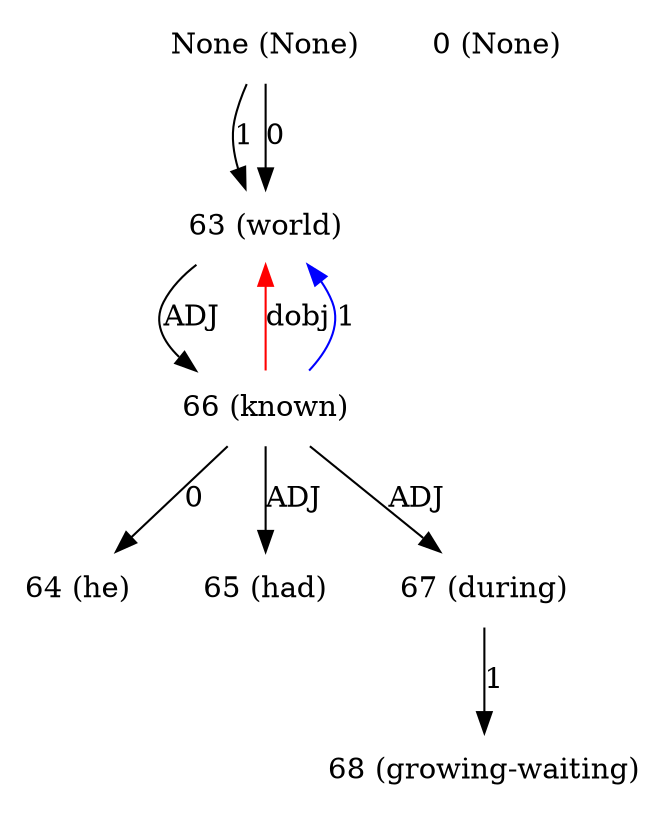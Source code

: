 digraph G{
edge [dir=forward]
node [shape=plaintext]

None [label="None (None)"]
None -> 63 [label="1"]
None [label="None (None)"]
None -> 63 [label="0"]
0 [label="0 (None)"]
63 [label="63 (world)"]
63 -> 66 [label="ADJ"]
66 -> 63 [label="dobj", color="red"]
64 [label="64 (he)"]
65 [label="65 (had)"]
66 [label="66 (known)"]
66 -> 63 [label="1", color="blue"]
66 -> 64 [label="0"]
66 -> 65 [label="ADJ"]
66 -> 67 [label="ADJ"]
67 [label="67 (during)"]
67 -> 68 [label="1"]
68 [label="68 (growing-waiting)"]
}
